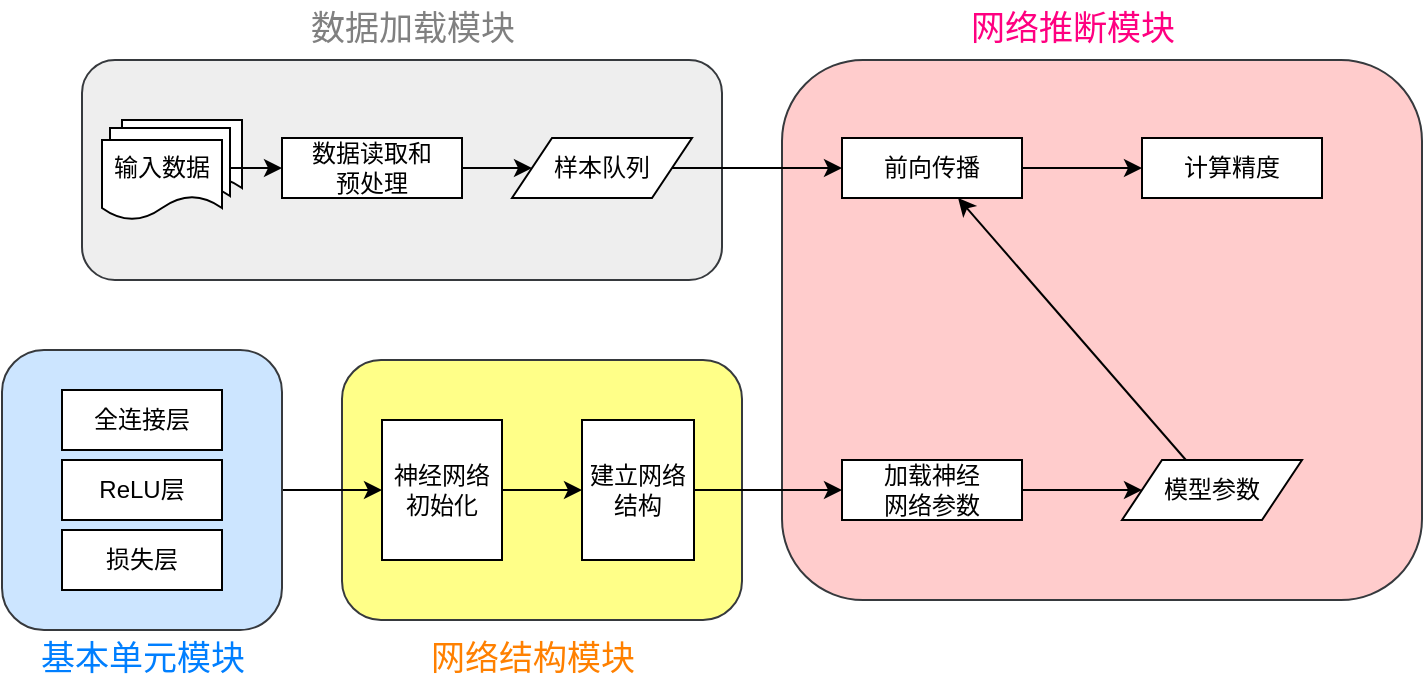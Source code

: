 <mxfile version="21.6.5" type="device">
  <diagram name="第 1 页" id="qzA3Ri5ebCYzLbemoIqA">
    <mxGraphModel dx="942" dy="595" grid="1" gridSize="10" guides="1" tooltips="1" connect="1" arrows="1" fold="1" page="1" pageScale="1" pageWidth="827" pageHeight="1169" math="0" shadow="0">
      <root>
        <mxCell id="0" />
        <mxCell id="1" parent="0" />
        <mxCell id="ZBmhu861im44mBhWCY0r-1" value="" style="rounded=1;whiteSpace=wrap;html=1;fillColor=#ffcccc;strokeColor=#36393d;" vertex="1" parent="1">
          <mxGeometry x="490" y="150" width="320" height="270" as="geometry" />
        </mxCell>
        <mxCell id="ZBmhu861im44mBhWCY0r-2" value="" style="rounded=1;whiteSpace=wrap;html=1;fillColor=#eeeeee;strokeColor=#36393d;" vertex="1" parent="1">
          <mxGeometry x="140" y="150" width="320" height="110" as="geometry" />
        </mxCell>
        <mxCell id="ZBmhu861im44mBhWCY0r-3" value="" style="shape=document;whiteSpace=wrap;html=1;boundedLbl=1;" vertex="1" parent="1">
          <mxGeometry x="160" y="180" width="60" height="40" as="geometry" />
        </mxCell>
        <mxCell id="ZBmhu861im44mBhWCY0r-4" style="edgeStyle=orthogonalEdgeStyle;rounded=0;orthogonalLoop=1;jettySize=auto;html=1;exitX=1;exitY=0.5;exitDx=0;exitDy=0;entryX=0;entryY=0.5;entryDx=0;entryDy=0;" edge="1" parent="1" source="ZBmhu861im44mBhWCY0r-5" target="ZBmhu861im44mBhWCY0r-20">
          <mxGeometry relative="1" as="geometry" />
        </mxCell>
        <mxCell id="ZBmhu861im44mBhWCY0r-5" value="" style="shape=document;whiteSpace=wrap;html=1;boundedLbl=1;" vertex="1" parent="1">
          <mxGeometry x="154" y="184" width="60" height="40" as="geometry" />
        </mxCell>
        <mxCell id="ZBmhu861im44mBhWCY0r-6" value="" style="rounded=1;whiteSpace=wrap;html=1;fillColor=#ffff88;strokeColor=#36393d;" vertex="1" parent="1">
          <mxGeometry x="270" y="300" width="200" height="130" as="geometry" />
        </mxCell>
        <mxCell id="ZBmhu861im44mBhWCY0r-7" style="edgeStyle=orthogonalEdgeStyle;rounded=0;orthogonalLoop=1;jettySize=auto;html=1;" edge="1" parent="1" source="ZBmhu861im44mBhWCY0r-8" target="ZBmhu861im44mBhWCY0r-13">
          <mxGeometry relative="1" as="geometry" />
        </mxCell>
        <mxCell id="ZBmhu861im44mBhWCY0r-8" value="" style="rounded=1;whiteSpace=wrap;html=1;fillColor=#cce5ff;strokeColor=#36393d;" vertex="1" parent="1">
          <mxGeometry x="100" y="295" width="140" height="140" as="geometry" />
        </mxCell>
        <mxCell id="ZBmhu861im44mBhWCY0r-9" value="全连接层" style="rounded=0;whiteSpace=wrap;html=1;" vertex="1" parent="1">
          <mxGeometry x="130" y="315" width="80" height="30" as="geometry" />
        </mxCell>
        <mxCell id="ZBmhu861im44mBhWCY0r-10" value="ReLU层" style="rounded=0;whiteSpace=wrap;html=1;" vertex="1" parent="1">
          <mxGeometry x="130" y="350" width="80" height="30" as="geometry" />
        </mxCell>
        <mxCell id="ZBmhu861im44mBhWCY0r-11" value="损失层" style="rounded=0;whiteSpace=wrap;html=1;" vertex="1" parent="1">
          <mxGeometry x="130" y="385" width="80" height="30" as="geometry" />
        </mxCell>
        <mxCell id="ZBmhu861im44mBhWCY0r-12" style="edgeStyle=orthogonalEdgeStyle;rounded=0;orthogonalLoop=1;jettySize=auto;html=1;" edge="1" parent="1" source="ZBmhu861im44mBhWCY0r-13" target="ZBmhu861im44mBhWCY0r-15">
          <mxGeometry relative="1" as="geometry" />
        </mxCell>
        <mxCell id="ZBmhu861im44mBhWCY0r-13" value="神经网络初始化" style="rounded=0;whiteSpace=wrap;html=1;" vertex="1" parent="1">
          <mxGeometry x="290" y="330" width="60" height="70" as="geometry" />
        </mxCell>
        <mxCell id="ZBmhu861im44mBhWCY0r-35" style="edgeStyle=orthogonalEdgeStyle;rounded=0;orthogonalLoop=1;jettySize=auto;html=1;" edge="1" parent="1" source="ZBmhu861im44mBhWCY0r-15" target="ZBmhu861im44mBhWCY0r-30">
          <mxGeometry relative="1" as="geometry" />
        </mxCell>
        <mxCell id="ZBmhu861im44mBhWCY0r-15" value="建立网络结构" style="rounded=0;whiteSpace=wrap;html=1;" vertex="1" parent="1">
          <mxGeometry x="390" y="330" width="56" height="70" as="geometry" />
        </mxCell>
        <mxCell id="ZBmhu861im44mBhWCY0r-16" style="edgeStyle=orthogonalEdgeStyle;rounded=0;orthogonalLoop=1;jettySize=auto;html=1;exitX=1;exitY=0.5;exitDx=0;exitDy=0;" edge="1" parent="1" source="ZBmhu861im44mBhWCY0r-17" target="ZBmhu861im44mBhWCY0r-22">
          <mxGeometry relative="1" as="geometry" />
        </mxCell>
        <mxCell id="ZBmhu861im44mBhWCY0r-17" value="样本队列" style="shape=parallelogram;perimeter=parallelogramPerimeter;whiteSpace=wrap;html=1;fixedSize=1;" vertex="1" parent="1">
          <mxGeometry x="355" y="189" width="90" height="30" as="geometry" />
        </mxCell>
        <mxCell id="ZBmhu861im44mBhWCY0r-18" value="输入数据" style="shape=document;whiteSpace=wrap;html=1;boundedLbl=1;" vertex="1" parent="1">
          <mxGeometry x="150" y="190" width="60" height="40" as="geometry" />
        </mxCell>
        <mxCell id="ZBmhu861im44mBhWCY0r-19" style="edgeStyle=orthogonalEdgeStyle;rounded=0;orthogonalLoop=1;jettySize=auto;html=1;" edge="1" parent="1" source="ZBmhu861im44mBhWCY0r-20" target="ZBmhu861im44mBhWCY0r-17">
          <mxGeometry relative="1" as="geometry" />
        </mxCell>
        <mxCell id="ZBmhu861im44mBhWCY0r-20" value="数据读取和&lt;br&gt;预处理" style="rounded=0;whiteSpace=wrap;html=1;" vertex="1" parent="1">
          <mxGeometry x="240" y="189" width="90" height="30" as="geometry" />
        </mxCell>
        <mxCell id="ZBmhu861im44mBhWCY0r-21" style="edgeStyle=orthogonalEdgeStyle;rounded=0;orthogonalLoop=1;jettySize=auto;html=1;exitX=1;exitY=0.5;exitDx=0;exitDy=0;entryX=0;entryY=0.5;entryDx=0;entryDy=0;" edge="1" parent="1" source="ZBmhu861im44mBhWCY0r-22" target="ZBmhu861im44mBhWCY0r-24">
          <mxGeometry relative="1" as="geometry" />
        </mxCell>
        <mxCell id="ZBmhu861im44mBhWCY0r-22" value="前向传播" style="rounded=0;whiteSpace=wrap;html=1;" vertex="1" parent="1">
          <mxGeometry x="520" y="189" width="90" height="30" as="geometry" />
        </mxCell>
        <mxCell id="ZBmhu861im44mBhWCY0r-24" value="计算精度" style="rounded=0;whiteSpace=wrap;html=1;" vertex="1" parent="1">
          <mxGeometry x="670" y="189" width="90" height="30" as="geometry" />
        </mxCell>
        <mxCell id="ZBmhu861im44mBhWCY0r-37" style="rounded=0;orthogonalLoop=1;jettySize=auto;html=1;" edge="1" parent="1" source="ZBmhu861im44mBhWCY0r-29" target="ZBmhu861im44mBhWCY0r-22">
          <mxGeometry relative="1" as="geometry" />
        </mxCell>
        <mxCell id="ZBmhu861im44mBhWCY0r-29" value="模型参数" style="shape=parallelogram;perimeter=parallelogramPerimeter;whiteSpace=wrap;html=1;fixedSize=1;" vertex="1" parent="1">
          <mxGeometry x="660" y="350" width="90" height="30" as="geometry" />
        </mxCell>
        <mxCell id="ZBmhu861im44mBhWCY0r-36" style="edgeStyle=orthogonalEdgeStyle;rounded=0;orthogonalLoop=1;jettySize=auto;html=1;" edge="1" parent="1" source="ZBmhu861im44mBhWCY0r-30" target="ZBmhu861im44mBhWCY0r-29">
          <mxGeometry relative="1" as="geometry" />
        </mxCell>
        <mxCell id="ZBmhu861im44mBhWCY0r-30" value="加载神经&lt;br&gt;网络参数" style="rounded=0;whiteSpace=wrap;html=1;" vertex="1" parent="1">
          <mxGeometry x="520" y="350" width="90" height="30" as="geometry" />
        </mxCell>
        <mxCell id="ZBmhu861im44mBhWCY0r-31" value="&lt;font color=&quot;#808080&quot; style=&quot;font-size: 17px;&quot; face=&quot;Family Song 常规体&quot;&gt;数据加载模块&lt;/font&gt;" style="text;html=1;align=center;verticalAlign=middle;resizable=0;points=[];autosize=1;strokeColor=none;fillColor=none;" vertex="1" parent="1">
          <mxGeometry x="240" y="120" width="130" height="30" as="geometry" />
        </mxCell>
        <mxCell id="ZBmhu861im44mBhWCY0r-32" value="&lt;font color=&quot;#ff0080&quot; style=&quot;font-size: 17px;&quot; face=&quot;Family Song 常规体&quot;&gt;网络推断模块&lt;/font&gt;" style="text;html=1;align=center;verticalAlign=middle;resizable=0;points=[];autosize=1;strokeColor=none;fillColor=none;" vertex="1" parent="1">
          <mxGeometry x="570" y="120" width="130" height="30" as="geometry" />
        </mxCell>
        <mxCell id="ZBmhu861im44mBhWCY0r-33" value="&lt;font color=&quot;#007fff&quot; style=&quot;font-size: 17px;&quot; face=&quot;Family Song 常规体&quot;&gt;基本单元模块&lt;/font&gt;" style="text;html=1;align=center;verticalAlign=middle;resizable=0;points=[];autosize=1;strokeColor=none;fillColor=none;" vertex="1" parent="1">
          <mxGeometry x="105" y="435" width="130" height="30" as="geometry" />
        </mxCell>
        <mxCell id="ZBmhu861im44mBhWCY0r-34" value="&lt;font color=&quot;#ff8000&quot; style=&quot;font-size: 17px;&quot; face=&quot;Family Song 常规体&quot;&gt;网络结构模块&lt;/font&gt;" style="text;html=1;align=center;verticalAlign=middle;resizable=0;points=[];autosize=1;strokeColor=none;fillColor=none;" vertex="1" parent="1">
          <mxGeometry x="300" y="435" width="130" height="30" as="geometry" />
        </mxCell>
      </root>
    </mxGraphModel>
  </diagram>
</mxfile>
